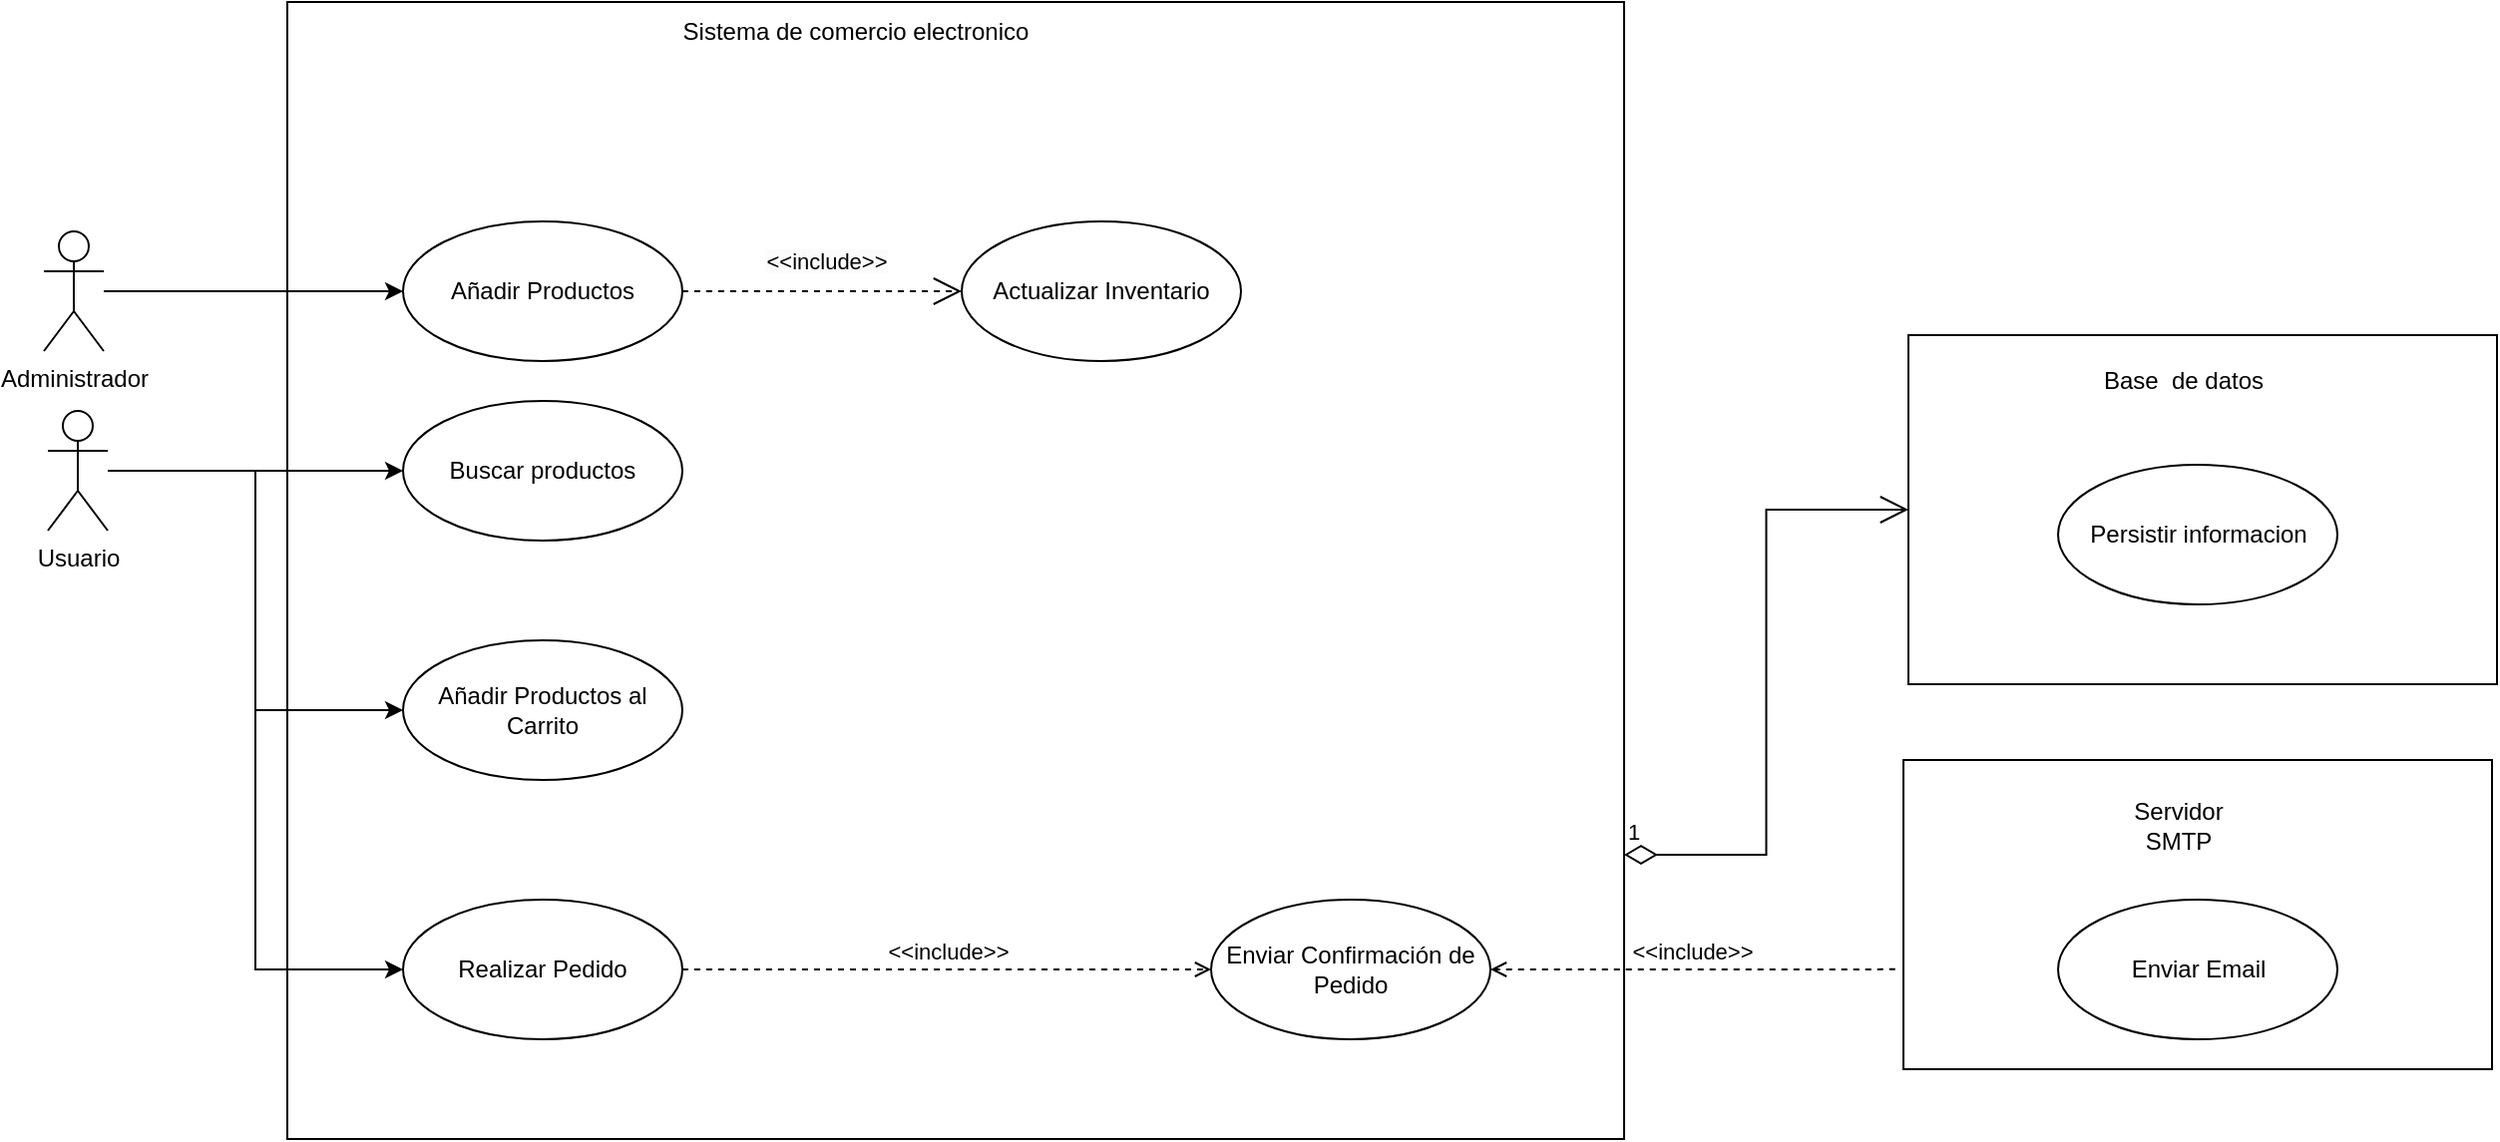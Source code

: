 <mxfile version="24.6.4" type="device" pages="5">
  <diagram name="Copy of Casos de uso" id="dcMmmGNk-Jsbv_mgqFO3">
    <mxGraphModel dx="1674" dy="1936" grid="1" gridSize="10" guides="1" tooltips="1" connect="1" arrows="1" fold="1" page="1" pageScale="1" pageWidth="850" pageHeight="1100" math="0" shadow="0">
      <root>
        <mxCell id="XamtoXNcFC9il7sdaF1_-0" />
        <mxCell id="XamtoXNcFC9il7sdaF1_-1" parent="XamtoXNcFC9il7sdaF1_-0" />
        <mxCell id="XamtoXNcFC9il7sdaF1_-2" value="" style="rounded=0;whiteSpace=wrap;html=1;" vertex="1" parent="XamtoXNcFC9il7sdaF1_-1">
          <mxGeometry x="1510" y="330" width="295" height="155" as="geometry" />
        </mxCell>
        <mxCell id="XamtoXNcFC9il7sdaF1_-3" value="" style="rounded=0;whiteSpace=wrap;html=1;" vertex="1" parent="XamtoXNcFC9il7sdaF1_-1">
          <mxGeometry x="700" y="-50" width="670" height="570" as="geometry" />
        </mxCell>
        <mxCell id="XamtoXNcFC9il7sdaF1_-4" value="Añadir Productos" style="ellipse;whiteSpace=wrap;html=1;" vertex="1" parent="XamtoXNcFC9il7sdaF1_-1">
          <mxGeometry x="758" y="60" width="140" height="70" as="geometry" />
        </mxCell>
        <mxCell id="XamtoXNcFC9il7sdaF1_-5" value="Buscar productos" style="ellipse;whiteSpace=wrap;html=1;" vertex="1" parent="XamtoXNcFC9il7sdaF1_-1">
          <mxGeometry x="758" y="150" width="140" height="70" as="geometry" />
        </mxCell>
        <mxCell id="XamtoXNcFC9il7sdaF1_-6" value="Añadir Productos al Carrito" style="ellipse;whiteSpace=wrap;html=1;" vertex="1" parent="XamtoXNcFC9il7sdaF1_-1">
          <mxGeometry x="758" y="270" width="140" height="70" as="geometry" />
        </mxCell>
        <mxCell id="XamtoXNcFC9il7sdaF1_-7" value="Realizar Pedido" style="ellipse;whiteSpace=wrap;html=1;" vertex="1" parent="XamtoXNcFC9il7sdaF1_-1">
          <mxGeometry x="758" y="400" width="140" height="70" as="geometry" />
        </mxCell>
        <mxCell id="XamtoXNcFC9il7sdaF1_-8" style="edgeStyle=orthogonalEdgeStyle;rounded=0;orthogonalLoop=1;jettySize=auto;html=1;entryX=0;entryY=0.5;entryDx=0;entryDy=0;" edge="1" parent="XamtoXNcFC9il7sdaF1_-1" source="XamtoXNcFC9il7sdaF1_-9" target="XamtoXNcFC9il7sdaF1_-4">
          <mxGeometry relative="1" as="geometry" />
        </mxCell>
        <mxCell id="XamtoXNcFC9il7sdaF1_-9" value="Administrador" style="shape=umlActor;verticalLabelPosition=bottom;verticalAlign=top;html=1;" vertex="1" parent="XamtoXNcFC9il7sdaF1_-1">
          <mxGeometry x="578" y="65" width="30" height="60" as="geometry" />
        </mxCell>
        <mxCell id="XamtoXNcFC9il7sdaF1_-10" style="edgeStyle=orthogonalEdgeStyle;rounded=0;orthogonalLoop=1;jettySize=auto;html=1;" edge="1" parent="XamtoXNcFC9il7sdaF1_-1" source="XamtoXNcFC9il7sdaF1_-11" target="XamtoXNcFC9il7sdaF1_-5">
          <mxGeometry relative="1" as="geometry" />
        </mxCell>
        <mxCell id="vq09eBxH-FNhBvQQ4LLW-4" style="edgeStyle=orthogonalEdgeStyle;rounded=0;orthogonalLoop=1;jettySize=auto;html=1;entryX=0;entryY=0.5;entryDx=0;entryDy=0;" edge="1" parent="XamtoXNcFC9il7sdaF1_-1" source="XamtoXNcFC9il7sdaF1_-11" target="XamtoXNcFC9il7sdaF1_-6">
          <mxGeometry relative="1" as="geometry" />
        </mxCell>
        <mxCell id="vq09eBxH-FNhBvQQ4LLW-5" style="edgeStyle=orthogonalEdgeStyle;rounded=0;orthogonalLoop=1;jettySize=auto;html=1;entryX=0;entryY=0.5;entryDx=0;entryDy=0;" edge="1" parent="XamtoXNcFC9il7sdaF1_-1" source="XamtoXNcFC9il7sdaF1_-11" target="XamtoXNcFC9il7sdaF1_-7">
          <mxGeometry relative="1" as="geometry" />
        </mxCell>
        <mxCell id="XamtoXNcFC9il7sdaF1_-11" value="Usuario" style="shape=umlActor;verticalLabelPosition=bottom;verticalAlign=top;html=1;" vertex="1" parent="XamtoXNcFC9il7sdaF1_-1">
          <mxGeometry x="580" y="155" width="30" height="60" as="geometry" />
        </mxCell>
        <mxCell id="XamtoXNcFC9il7sdaF1_-13" value="Actualizar Inventario" style="ellipse;whiteSpace=wrap;html=1;" vertex="1" parent="XamtoXNcFC9il7sdaF1_-1">
          <mxGeometry x="1038" y="60" width="140" height="70" as="geometry" />
        </mxCell>
        <mxCell id="XamtoXNcFC9il7sdaF1_-14" value="&lt;span style=&quot;background-color: rgb(251, 251, 251);&quot;&gt;&amp;lt;&amp;lt;include&amp;gt;&amp;gt;&lt;/span&gt;" style="endArrow=open;endSize=12;dashed=1;html=1;rounded=0;exitX=1;exitY=0.5;exitDx=0;exitDy=0;entryX=0;entryY=0.5;entryDx=0;entryDy=0;" edge="1" parent="XamtoXNcFC9il7sdaF1_-1" source="XamtoXNcFC9il7sdaF1_-4" target="XamtoXNcFC9il7sdaF1_-13">
          <mxGeometry x="0.029" y="15" width="160" relative="1" as="geometry">
            <mxPoint x="928" y="60" as="sourcePoint" />
            <mxPoint x="1088" y="60" as="targetPoint" />
            <Array as="points" />
            <mxPoint as="offset" />
          </mxGeometry>
        </mxCell>
        <mxCell id="XamtoXNcFC9il7sdaF1_-15" value="Enviar Email" style="ellipse;whiteSpace=wrap;html=1;" vertex="1" parent="XamtoXNcFC9il7sdaF1_-1">
          <mxGeometry x="1587.5" y="400" width="140" height="70" as="geometry" />
        </mxCell>
        <mxCell id="XamtoXNcFC9il7sdaF1_-16" value="&amp;lt;&amp;lt;include&amp;gt;&amp;gt;" style="html=1;verticalAlign=bottom;labelBackgroundColor=none;endArrow=open;endFill=0;dashed=1;rounded=0;entryX=0;entryY=0.5;entryDx=0;entryDy=0;exitX=1;exitY=0.5;exitDx=0;exitDy=0;" edge="1" parent="XamtoXNcFC9il7sdaF1_-1" source="XamtoXNcFC9il7sdaF1_-7" target="XamtoXNcFC9il7sdaF1_-26">
          <mxGeometry x="0.004" width="160" relative="1" as="geometry">
            <mxPoint x="1628" y="240" as="sourcePoint" />
            <mxPoint x="1468" y="240" as="targetPoint" />
            <mxPoint as="offset" />
          </mxGeometry>
        </mxCell>
        <mxCell id="XamtoXNcFC9il7sdaF1_-17" value="Sistema de comercio electronico" style="text;html=1;strokeColor=none;fillColor=none;align=center;verticalAlign=middle;whiteSpace=wrap;rounded=0;" vertex="1" parent="XamtoXNcFC9il7sdaF1_-1">
          <mxGeometry x="870" y="-50" width="230" height="30" as="geometry" />
        </mxCell>
        <mxCell id="XamtoXNcFC9il7sdaF1_-18" value="Servidor SMTP" style="text;html=1;strokeColor=none;fillColor=none;align=center;verticalAlign=middle;whiteSpace=wrap;rounded=0;" vertex="1" parent="XamtoXNcFC9il7sdaF1_-1">
          <mxGeometry x="1617.5" y="347.5" width="60" height="30" as="geometry" />
        </mxCell>
        <mxCell id="XamtoXNcFC9il7sdaF1_-19" value="" style="rounded=0;whiteSpace=wrap;html=1;" vertex="1" parent="XamtoXNcFC9il7sdaF1_-1">
          <mxGeometry x="1512.5" y="117" width="295" height="175" as="geometry" />
        </mxCell>
        <mxCell id="XamtoXNcFC9il7sdaF1_-20" value="Base&amp;nbsp; de datos" style="text;html=1;strokeColor=none;fillColor=none;align=center;verticalAlign=middle;whiteSpace=wrap;rounded=0;" vertex="1" parent="XamtoXNcFC9il7sdaF1_-1">
          <mxGeometry x="1603.75" y="125" width="92.5" height="30" as="geometry" />
        </mxCell>
        <mxCell id="XamtoXNcFC9il7sdaF1_-21" value="Persistir informacion" style="ellipse;whiteSpace=wrap;html=1;" vertex="1" parent="XamtoXNcFC9il7sdaF1_-1">
          <mxGeometry x="1587.5" y="182" width="140" height="70" as="geometry" />
        </mxCell>
        <mxCell id="XamtoXNcFC9il7sdaF1_-22" value="1" style="endArrow=open;html=1;endSize=12;startArrow=diamondThin;startSize=14;startFill=0;edgeStyle=orthogonalEdgeStyle;align=left;verticalAlign=bottom;rounded=0;exitX=1;exitY=0.75;exitDx=0;exitDy=0;" edge="1" parent="XamtoXNcFC9il7sdaF1_-1" source="XamtoXNcFC9il7sdaF1_-3" target="XamtoXNcFC9il7sdaF1_-19">
          <mxGeometry x="-1" y="3" relative="1" as="geometry">
            <mxPoint x="1100" y="410" as="sourcePoint" />
            <mxPoint x="1260" y="410" as="targetPoint" />
          </mxGeometry>
        </mxCell>
        <mxCell id="XamtoXNcFC9il7sdaF1_-26" value="Enviar Confirmación de Pedido" style="ellipse;whiteSpace=wrap;html=1;" vertex="1" parent="XamtoXNcFC9il7sdaF1_-1">
          <mxGeometry x="1163" y="400" width="140" height="70" as="geometry" />
        </mxCell>
        <mxCell id="vq09eBxH-FNhBvQQ4LLW-3" value="&amp;lt;&amp;lt;include&amp;gt;&amp;gt;" style="html=1;verticalAlign=bottom;labelBackgroundColor=none;endArrow=open;endFill=0;dashed=1;rounded=0;entryX=1;entryY=0.5;entryDx=0;entryDy=0;exitX=-0.014;exitY=0.677;exitDx=0;exitDy=0;exitPerimeter=0;" edge="1" parent="XamtoXNcFC9il7sdaF1_-1" source="XamtoXNcFC9il7sdaF1_-2" target="XamtoXNcFC9il7sdaF1_-26">
          <mxGeometry width="160" relative="1" as="geometry">
            <mxPoint x="1235" y="434.5" as="sourcePoint" />
            <mxPoint x="970" y="434.5" as="targetPoint" />
          </mxGeometry>
        </mxCell>
      </root>
    </mxGraphModel>
  </diagram>
  <diagram name="Diagrama de secuencia" id="DTaaAuzxq6RqFsgXP9XM">
    <mxGraphModel dx="2090" dy="619" grid="1" gridSize="10" guides="1" tooltips="1" connect="1" arrows="1" fold="1" page="1" pageScale="1" pageWidth="850" pageHeight="1100" math="0" shadow="0">
      <root>
        <mxCell id="A8mVxJ_Qjgz-o7ynIQlB-0" />
        <mxCell id="A8mVxJ_Qjgz-o7ynIQlB-1" parent="A8mVxJ_Qjgz-o7ynIQlB-0" />
        <mxCell id="A8mVxJ_Qjgz-o7ynIQlB-2" value=":Base de datos" style="shape=umlLifeline;perimeter=lifelinePerimeter;whiteSpace=wrap;html=1;container=1;collapsible=0;recursiveResize=0;outlineConnect=0;rounded=1;shadow=0;comic=0;labelBackgroundColor=none;strokeWidth=1;fontFamily=Verdana;fontSize=12;align=center;" vertex="1" parent="A8mVxJ_Qjgz-o7ynIQlB-1">
          <mxGeometry x="272" y="80" width="100" height="490" as="geometry" />
        </mxCell>
        <mxCell id="A8mVxJ_Qjgz-o7ynIQlB-3" value="" style="html=1;points=[];perimeter=orthogonalPerimeter;rounded=0;shadow=0;comic=0;labelBackgroundColor=none;strokeWidth=1;fontFamily=Verdana;fontSize=12;align=center;" vertex="1" parent="A8mVxJ_Qjgz-o7ynIQlB-2">
          <mxGeometry x="45" y="130" width="10" height="60" as="geometry" />
        </mxCell>
        <mxCell id="Akzu9QJUtBW8ESI2rCSr-8" value="" style="endArrow=open;endSize=12;dashed=1;html=1;rounded=0;exitX=-0.046;exitY=0.665;exitDx=0;exitDy=0;exitPerimeter=0;" edge="1" parent="A8mVxJ_Qjgz-o7ynIQlB-2" source="A8mVxJ_Qjgz-o7ynIQlB-3">
          <mxGeometry x="0.024" y="-160" width="160" relative="1" as="geometry">
            <mxPoint x="50" y="170" as="sourcePoint" />
            <mxPoint x="-117.19" y="170.0" as="targetPoint" />
            <mxPoint as="offset" />
          </mxGeometry>
        </mxCell>
        <mxCell id="Akzu9QJUtBW8ESI2rCSr-9" value="&lt;font style=&quot;font-size: 10px;&quot;&gt;Lista de Productos&lt;/font&gt;" style="edgeLabel;html=1;align=center;verticalAlign=middle;resizable=0;points=[];" vertex="1" connectable="0" parent="Akzu9QJUtBW8ESI2rCSr-8">
          <mxGeometry x="0.152" y="1" relative="1" as="geometry">
            <mxPoint x="17" y="-11" as="offset" />
          </mxGeometry>
        </mxCell>
        <mxCell id="FFBUiTp0nF7px-M3MX2o-2" value="" style="html=1;points=[];perimeter=orthogonalPerimeter;rounded=0;shadow=0;comic=0;labelBackgroundColor=none;strokeWidth=1;fontFamily=Verdana;fontSize=12;align=center;" vertex="1" parent="A8mVxJ_Qjgz-o7ynIQlB-2">
          <mxGeometry x="45" y="260" width="10" height="60" as="geometry" />
        </mxCell>
        <mxCell id="A8mVxJ_Qjgz-o7ynIQlB-4" value="&lt;span style=&quot;font-size: 10px;&quot;&gt;Enviar Confirmación de Pedido&lt;/span&gt;" style="html=1;verticalAlign=bottom;endArrow=block;labelBackgroundColor=none;fontFamily=Verdana;fontSize=12;edgeStyle=elbowEdgeStyle;elbow=vertical;" edge="1" parent="A8mVxJ_Qjgz-o7ynIQlB-2">
          <mxGeometry x="0.219" relative="1" as="geometry">
            <mxPoint x="-116" y="432.236" as="sourcePoint" />
            <mxPoint x="229" y="432" as="targetPoint" />
            <mxPoint as="offset" />
          </mxGeometry>
        </mxCell>
        <mxCell id="8l_WqYYsh_Uwj8WPMPI6-2" value="" style="html=1;points=[];perimeter=orthogonalPerimeter;rounded=0;shadow=0;comic=0;labelBackgroundColor=none;strokeWidth=1;fontFamily=Verdana;fontSize=12;align=center;" vertex="1" parent="A8mVxJ_Qjgz-o7ynIQlB-2">
          <mxGeometry x="45" y="340" width="10" height="60" as="geometry" />
        </mxCell>
        <mxCell id="8l_WqYYsh_Uwj8WPMPI6-3" value="&lt;font size=&quot;1&quot;&gt;Guardar Pedido&lt;/font&gt;" style="html=1;verticalAlign=bottom;endArrow=block;labelBackgroundColor=none;fontFamily=Verdana;fontSize=12;edgeStyle=elbowEdgeStyle;elbow=horizontal;entryX=-0.113;entryY=0.34;entryDx=0;entryDy=0;entryPerimeter=0;" edge="1" parent="A8mVxJ_Qjgz-o7ynIQlB-2">
          <mxGeometry relative="1" as="geometry">
            <mxPoint x="-116" y="360" as="sourcePoint" />
            <mxPoint x="44" y="360" as="targetPoint" />
            <Array as="points" />
            <mxPoint as="offset" />
          </mxGeometry>
        </mxCell>
        <mxCell id="8l_WqYYsh_Uwj8WPMPI6-4" value="" style="endArrow=open;endSize=12;dashed=1;html=1;rounded=0;exitX=-0.046;exitY=0.665;exitDx=0;exitDy=0;exitPerimeter=0;" edge="1" parent="A8mVxJ_Qjgz-o7ynIQlB-2">
          <mxGeometry x="0.024" y="-160" width="160" relative="1" as="geometry">
            <mxPoint x="45.19" y="383" as="sourcePoint" />
            <mxPoint x="-117.0" y="383.0" as="targetPoint" />
            <mxPoint as="offset" />
          </mxGeometry>
        </mxCell>
        <mxCell id="8l_WqYYsh_Uwj8WPMPI6-5" value="&lt;font style=&quot;font-size: 9px;&quot;&gt;Confirmación de Pedido&lt;/font&gt;" style="edgeLabel;html=1;align=center;verticalAlign=middle;resizable=0;points=[];" vertex="1" connectable="0" parent="8l_WqYYsh_Uwj8WPMPI6-4">
          <mxGeometry x="0.152" y="1" relative="1" as="geometry">
            <mxPoint x="17" y="-11" as="offset" />
          </mxGeometry>
        </mxCell>
        <mxCell id="A8mVxJ_Qjgz-o7ynIQlB-6" value=":Servidor SMTP" style="shape=umlLifeline;perimeter=lifelinePerimeter;whiteSpace=wrap;html=1;container=1;collapsible=0;recursiveResize=0;outlineConnect=0;rounded=1;shadow=0;comic=0;labelBackgroundColor=none;strokeWidth=1;fontFamily=Verdana;fontSize=12;align=center;" vertex="1" parent="A8mVxJ_Qjgz-o7ynIQlB-1">
          <mxGeometry x="458" y="80" width="100" height="490" as="geometry" />
        </mxCell>
        <mxCell id="A8mVxJ_Qjgz-o7ynIQlB-7" value="" style="html=1;points=[];perimeter=orthogonalPerimeter;rounded=0;shadow=0;comic=0;labelBackgroundColor=none;strokeWidth=1;fontFamily=Verdana;fontSize=12;align=center;" vertex="1" parent="A8mVxJ_Qjgz-o7ynIQlB-6">
          <mxGeometry x="45" y="410" width="10" height="56" as="geometry" />
        </mxCell>
        <mxCell id="A8mVxJ_Qjgz-o7ynIQlB-5" value="&lt;font style=&quot;font-size: 10px;&quot;&gt;Confirmación de Pedido&lt;/font&gt;" style="endArrow=open;endSize=12;dashed=1;html=1;rounded=0;" edge="1" parent="A8mVxJ_Qjgz-o7ynIQlB-6">
          <mxGeometry x="0.002" y="-10" width="160" relative="1" as="geometry">
            <mxPoint x="45" y="454" as="sourcePoint" />
            <mxPoint x="-479.988" y="454" as="targetPoint" />
            <mxPoint as="offset" />
          </mxGeometry>
        </mxCell>
        <mxCell id="A8mVxJ_Qjgz-o7ynIQlB-8" value=":Comercio" style="shape=umlLifeline;perimeter=lifelinePerimeter;whiteSpace=wrap;html=1;container=1;collapsible=0;recursiveResize=0;outlineConnect=0;rounded=1;shadow=0;comic=0;labelBackgroundColor=none;strokeWidth=1;fontFamily=Verdana;fontSize=12;align=center;" vertex="1" parent="A8mVxJ_Qjgz-o7ynIQlB-1">
          <mxGeometry x="100" y="80" width="100" height="490" as="geometry" />
        </mxCell>
        <mxCell id="A8mVxJ_Qjgz-o7ynIQlB-9" value="" style="html=1;points=[];perimeter=orthogonalPerimeter;rounded=0;shadow=0;comic=0;labelBackgroundColor=none;strokeWidth=1;fontFamily=Verdana;fontSize=12;align=center;" vertex="1" parent="A8mVxJ_Qjgz-o7ynIQlB-8">
          <mxGeometry x="45" y="100" width="10" height="340" as="geometry" />
        </mxCell>
        <mxCell id="A8mVxJ_Qjgz-o7ynIQlB-15" value="&lt;span style=&quot;font-size: 10px;&quot;&gt;Mostrar Productos&lt;/span&gt;" style="endArrow=open;endSize=12;dashed=1;html=1;rounded=0;exitX=-0.046;exitY=0.665;exitDx=0;exitDy=0;exitPerimeter=0;lbow=horizontal;" edge="1" parent="A8mVxJ_Qjgz-o7ynIQlB-8">
          <mxGeometry x="0.013" y="-10" relative="1" as="geometry">
            <mxPoint x="41" y="230" as="sourcePoint" />
            <mxPoint x="-119" y="230" as="targetPoint" />
            <mxPoint as="offset" />
          </mxGeometry>
        </mxCell>
        <mxCell id="A8mVxJ_Qjgz-o7ynIQlB-16" value="Buscar y comprar productos" style="shape=note;whiteSpace=wrap;html=1;size=14;verticalAlign=top;align=left;spacingTop=-6;rounded=0;shadow=0;comic=0;labelBackgroundColor=none;strokeWidth=1;fontFamily=Verdana;fontSize=12" vertex="1" parent="A8mVxJ_Qjgz-o7ynIQlB-1">
          <mxGeometry x="100" y="16" width="100" height="50" as="geometry" />
        </mxCell>
        <mxCell id="A8mVxJ_Qjgz-o7ynIQlB-17" value="Producto" style="shape=note;whiteSpace=wrap;html=1;size=14;verticalAlign=top;align=left;spacingTop=-6;rounded=0;shadow=0;comic=0;labelBackgroundColor=none;strokeWidth=1;fontFamily=Verdana;fontSize=12" vertex="1" parent="A8mVxJ_Qjgz-o7ynIQlB-1">
          <mxGeometry x="272" y="30" width="100" height="35" as="geometry" />
        </mxCell>
        <mxCell id="A8mVxJ_Qjgz-o7ynIQlB-18" value="Enviar email" style="shape=note;whiteSpace=wrap;html=1;size=14;verticalAlign=top;align=left;spacingTop=-6;rounded=0;shadow=0;comic=0;labelBackgroundColor=none;strokeWidth=1;fontFamily=Verdana;fontSize=12" vertex="1" parent="A8mVxJ_Qjgz-o7ynIQlB-1">
          <mxGeometry x="458" y="30" width="100" height="35" as="geometry" />
        </mxCell>
        <mxCell id="A8mVxJ_Qjgz-o7ynIQlB-19" value="" style="shape=umlLifeline;perimeter=lifelinePerimeter;whiteSpace=wrap;html=1;container=1;dropTarget=0;collapsible=0;recursiveResize=0;outlineConnect=0;portConstraint=eastwest;newEdgeStyle={&quot;curved&quot;:0,&quot;rounded&quot;:0};participant=umlActor;" vertex="1" parent="A8mVxJ_Qjgz-o7ynIQlB-1">
          <mxGeometry x="-32" y="160" width="20" height="410" as="geometry" />
        </mxCell>
        <mxCell id="A8mVxJ_Qjgz-o7ynIQlB-21" value="&lt;span style=&quot;font-weight: normal;&quot;&gt;Usuario&lt;/span&gt;" style="text;align=center;fontStyle=1;verticalAlign=middle;spacingLeft=3;spacingRight=3;strokeColor=none;rotatable=0;points=[[0,0.5],[1,0.5]];portConstraint=eastwest;html=1;" vertex="1" parent="A8mVxJ_Qjgz-o7ynIQlB-1">
          <mxGeometry x="-62" y="130" width="80" height="26" as="geometry" />
        </mxCell>
        <mxCell id="Akzu9QJUtBW8ESI2rCSr-6" value="&lt;span style=&quot;font-size: 10px;&quot;&gt;Buscar Productos&lt;/span&gt;" style="html=1;verticalAlign=bottom;endArrow=block;labelBackgroundColor=none;fontFamily=Verdana;fontSize=12;edgeStyle=elbowEdgeStyle;elbow=horizontal;" edge="1" parent="A8mVxJ_Qjgz-o7ynIQlB-1">
          <mxGeometry x="-0.003" relative="1" as="geometry">
            <mxPoint x="-20" y="220" as="sourcePoint" />
            <mxPoint x="145" y="220" as="targetPoint" />
            <Array as="points" />
            <mxPoint as="offset" />
          </mxGeometry>
        </mxCell>
        <mxCell id="Akzu9QJUtBW8ESI2rCSr-7" value="&lt;span style=&quot;font-size: 10px;&quot;&gt;Consultar Productos&lt;/span&gt;" style="html=1;verticalAlign=bottom;endArrow=block;labelBackgroundColor=none;fontFamily=Verdana;fontSize=12;edgeStyle=elbowEdgeStyle;elbow=horizontal;entryX=-0.113;entryY=0.34;entryDx=0;entryDy=0;entryPerimeter=0;" edge="1" parent="A8mVxJ_Qjgz-o7ynIQlB-1" target="A8mVxJ_Qjgz-o7ynIQlB-3">
          <mxGeometry x="0.002" relative="1" as="geometry">
            <mxPoint x="156" y="230" as="sourcePoint" />
            <mxPoint x="310" y="230" as="targetPoint" />
            <Array as="points" />
            <mxPoint as="offset" />
          </mxGeometry>
        </mxCell>
        <mxCell id="FFBUiTp0nF7px-M3MX2o-0" value="&lt;font size=&quot;1&quot;&gt;Añadir Producto al Carrito&lt;/font&gt;" style="html=1;verticalAlign=bottom;endArrow=block;labelBackgroundColor=none;fontFamily=Verdana;fontSize=12;edgeStyle=elbowEdgeStyle;elbow=horizontal;" edge="1" parent="A8mVxJ_Qjgz-o7ynIQlB-1">
          <mxGeometry x="-0.003" relative="1" as="geometry">
            <mxPoint x="-20" y="335" as="sourcePoint" />
            <mxPoint x="145" y="335" as="targetPoint" />
            <Array as="points" />
            <mxPoint as="offset" />
          </mxGeometry>
        </mxCell>
        <mxCell id="FFBUiTp0nF7px-M3MX2o-1" value="&lt;font size=&quot;1&quot;&gt;Actualizar Carrito&lt;/font&gt;" style="html=1;verticalAlign=bottom;endArrow=block;labelBackgroundColor=none;fontFamily=Verdana;fontSize=12;edgeStyle=elbowEdgeStyle;elbow=horizontal;entryX=-0.113;entryY=0.34;entryDx=0;entryDy=0;entryPerimeter=0;" edge="1" parent="A8mVxJ_Qjgz-o7ynIQlB-1">
          <mxGeometry relative="1" as="geometry">
            <mxPoint x="156" y="360" as="sourcePoint" />
            <mxPoint x="316" y="360" as="targetPoint" />
            <Array as="points" />
            <mxPoint as="offset" />
          </mxGeometry>
        </mxCell>
        <mxCell id="AmUqOxlbKd9vz56wMgYN-0" value="" style="endArrow=open;endSize=12;dashed=1;html=1;rounded=0;exitX=-0.046;exitY=0.665;exitDx=0;exitDy=0;exitPerimeter=0;" edge="1" parent="A8mVxJ_Qjgz-o7ynIQlB-1">
          <mxGeometry x="0.024" y="-160" width="160" relative="1" as="geometry">
            <mxPoint x="317.19" y="383" as="sourcePoint" />
            <mxPoint x="155.0" y="383.0" as="targetPoint" />
            <mxPoint as="offset" />
          </mxGeometry>
        </mxCell>
        <mxCell id="AmUqOxlbKd9vz56wMgYN-1" value="&lt;font style=&quot;font-size: 9px;&quot;&gt;Confirmación de Carrito&lt;/font&gt;" style="edgeLabel;html=1;align=center;verticalAlign=middle;resizable=0;points=[];" vertex="1" connectable="0" parent="AmUqOxlbKd9vz56wMgYN-0">
          <mxGeometry x="0.152" y="1" relative="1" as="geometry">
            <mxPoint x="17" y="-11" as="offset" />
          </mxGeometry>
        </mxCell>
        <mxCell id="AmUqOxlbKd9vz56wMgYN-2" value="&lt;span style=&quot;font-size: 10px;&quot;&gt;Realizar Pedido&lt;/span&gt;" style="html=1;verticalAlign=bottom;endArrow=block;labelBackgroundColor=none;fontFamily=Verdana;fontSize=12;edgeStyle=elbowEdgeStyle;elbow=horizontal;" edge="1" parent="A8mVxJ_Qjgz-o7ynIQlB-1">
          <mxGeometry relative="1" as="geometry">
            <mxPoint x="-18" y="410" as="sourcePoint" />
            <mxPoint x="142" y="410" as="targetPoint" />
            <mxPoint as="offset" />
          </mxGeometry>
        </mxCell>
      </root>
    </mxGraphModel>
  </diagram>
  <diagram id="-URzRz60TCaUMpGzQbJK" name="Diagrama de clases">
    <mxGraphModel dx="1395" dy="697" grid="1" gridSize="10" guides="1" tooltips="1" connect="1" arrows="1" fold="1" page="1" pageScale="1" pageWidth="850" pageHeight="1100" math="0" shadow="0">
      <root>
        <mxCell id="0" />
        <mxCell id="1" parent="0" />
        <mxCell id="Yf6Gi41gazpM0BeYr0N5-1" value="Administrador" style="swimlane;fontStyle=1;align=center;verticalAlign=top;childLayout=stackLayout;horizontal=1;startSize=26;horizontalStack=0;resizeParent=1;resizeParentMax=0;resizeLast=0;collapsible=1;marginBottom=0;whiteSpace=wrap;html=1;" vertex="1" parent="1">
          <mxGeometry x="250" y="30" width="340" height="170" as="geometry">
            <mxRectangle x="80" y="300" width="100" height="30" as="alternateBounds" />
          </mxGeometry>
        </mxCell>
        <mxCell id="Yf6Gi41gazpM0BeYr0N5-2" value="&lt;div&gt;+ ID: int&lt;/div&gt;&lt;div&gt;+ nombre: String&lt;/div&gt;&lt;div&gt;+ email: String&lt;/div&gt;&lt;div&gt;+ contraseña: String&lt;/div&gt;" style="text;strokeColor=none;fillColor=none;align=left;verticalAlign=top;spacingLeft=4;spacingRight=4;overflow=hidden;rotatable=0;points=[[0,0.5],[1,0.5]];portConstraint=eastwest;whiteSpace=wrap;html=1;" vertex="1" parent="Yf6Gi41gazpM0BeYr0N5-1">
          <mxGeometry y="26" width="340" height="74" as="geometry" />
        </mxCell>
        <mxCell id="Yf6Gi41gazpM0BeYr0N5-3" value="" style="line;strokeWidth=1;fillColor=none;align=left;verticalAlign=middle;spacingTop=-1;spacingLeft=3;spacingRight=3;rotatable=0;labelPosition=right;points=[];portConstraint=eastwest;strokeColor=inherit;" vertex="1" parent="Yf6Gi41gazpM0BeYr0N5-1">
          <mxGeometry y="100" width="340" height="8" as="geometry" />
        </mxCell>
        <mxCell id="Yf6Gi41gazpM0BeYr0N5-4" value="&lt;div&gt;+ agregarProducto(producto: Producto): void&lt;/div&gt;&lt;div&gt;+ actualizarProducto(producto: Producto): void&lt;/div&gt;&lt;div&gt;+ gestionarUsuario(usuario: Usuario): void&lt;/div&gt;" style="text;strokeColor=none;fillColor=none;align=left;verticalAlign=top;spacingLeft=4;spacingRight=4;overflow=hidden;rotatable=0;points=[[0,0.5],[1,0.5]];portConstraint=eastwest;whiteSpace=wrap;html=1;" vertex="1" parent="Yf6Gi41gazpM0BeYr0N5-1">
          <mxGeometry y="108" width="340" height="62" as="geometry" />
        </mxCell>
        <mxCell id="Yf6Gi41gazpM0BeYr0N5-5" value="Pedido" style="swimlane;fontStyle=1;align=center;verticalAlign=top;childLayout=stackLayout;horizontal=1;startSize=26;horizontalStack=0;resizeParent=1;resizeParentMax=0;resizeLast=0;collapsible=1;marginBottom=0;whiteSpace=wrap;html=1;" vertex="1" parent="1">
          <mxGeometry x="745" y="280" width="270" height="180" as="geometry" />
        </mxCell>
        <mxCell id="Yf6Gi41gazpM0BeYr0N5-6" value="&lt;div&gt;+ ID: int&lt;/div&gt;&lt;div&gt;+ fecha: Date&lt;/div&gt;&lt;div&gt;+ total: float&lt;/div&gt;&lt;div&gt;+ estado: String&lt;/div&gt;&lt;div&gt;+ usuarioID: int&lt;/div&gt;" style="text;strokeColor=none;fillColor=none;align=left;verticalAlign=top;spacingLeft=4;spacingRight=4;overflow=hidden;rotatable=0;points=[[0,0.5],[1,0.5]];portConstraint=eastwest;whiteSpace=wrap;html=1;" vertex="1" parent="Yf6Gi41gazpM0BeYr0N5-5">
          <mxGeometry y="26" width="270" height="84" as="geometry" />
        </mxCell>
        <mxCell id="Yf6Gi41gazpM0BeYr0N5-7" value="" style="line;strokeWidth=1;fillColor=none;align=left;verticalAlign=middle;spacingTop=-1;spacingLeft=3;spacingRight=3;rotatable=0;labelPosition=right;points=[];portConstraint=eastwest;strokeColor=inherit;" vertex="1" parent="Yf6Gi41gazpM0BeYr0N5-5">
          <mxGeometry y="110" width="270" height="8" as="geometry" />
        </mxCell>
        <mxCell id="Yf6Gi41gazpM0BeYr0N5-8" value="&lt;div&gt;+ calcularTotal(): float&lt;/div&gt;&lt;div&gt;+ agregarProducto(producto: Producto): void&lt;/div&gt;&lt;div&gt;+ confirmarPedido(): void&lt;/div&gt;" style="text;strokeColor=none;fillColor=none;align=left;verticalAlign=top;spacingLeft=4;spacingRight=4;overflow=hidden;rotatable=0;points=[[0,0.5],[1,0.5]];portConstraint=eastwest;whiteSpace=wrap;html=1;" vertex="1" parent="Yf6Gi41gazpM0BeYr0N5-5">
          <mxGeometry y="118" width="270" height="62" as="geometry" />
        </mxCell>
        <mxCell id="Yf6Gi41gazpM0BeYr0N5-9" value="Usuario" style="swimlane;fontStyle=1;align=center;verticalAlign=top;childLayout=stackLayout;horizontal=1;startSize=26;horizontalStack=0;resizeParent=1;resizeParentMax=0;resizeLast=0;collapsible=1;marginBottom=0;whiteSpace=wrap;html=1;" vertex="1" parent="1">
          <mxGeometry x="720" y="30" width="320" height="170" as="geometry" />
        </mxCell>
        <mxCell id="Yf6Gi41gazpM0BeYr0N5-10" value="&lt;div&gt;+ ID: int&lt;/div&gt;&lt;div&gt;+ nombre: String&lt;/div&gt;&lt;div&gt;+ email: String&lt;/div&gt;&lt;div&gt;+ contraseña: String&lt;/div&gt;" style="text;strokeColor=none;fillColor=none;align=left;verticalAlign=top;spacingLeft=4;spacingRight=4;overflow=hidden;rotatable=0;points=[[0,0.5],[1,0.5]];portConstraint=eastwest;whiteSpace=wrap;html=1;" vertex="1" parent="Yf6Gi41gazpM0BeYr0N5-9">
          <mxGeometry y="26" width="320" height="74" as="geometry" />
        </mxCell>
        <mxCell id="Yf6Gi41gazpM0BeYr0N5-11" value="" style="line;strokeWidth=1;fillColor=none;align=left;verticalAlign=middle;spacingTop=-1;spacingLeft=3;spacingRight=3;rotatable=0;labelPosition=right;points=[];portConstraint=eastwest;strokeColor=inherit;" vertex="1" parent="Yf6Gi41gazpM0BeYr0N5-9">
          <mxGeometry y="100" width="320" height="8" as="geometry" />
        </mxCell>
        <mxCell id="Yf6Gi41gazpM0BeYr0N5-12" value="&lt;div&gt;+ registrar(): void&lt;/div&gt;&lt;div&gt;+ iniciarSesion(email: String, contraseña: String): boolean&lt;/div&gt;&lt;div&gt;+ realizarPedido(pedido: Pedido): void&lt;/div&gt;" style="text;strokeColor=none;fillColor=none;align=left;verticalAlign=top;spacingLeft=4;spacingRight=4;overflow=hidden;rotatable=0;points=[[0,0.5],[1,0.5]];portConstraint=eastwest;whiteSpace=wrap;html=1;" vertex="1" parent="Yf6Gi41gazpM0BeYr0N5-9">
          <mxGeometry y="108" width="320" height="62" as="geometry" />
        </mxCell>
        <mxCell id="WetjDJKHs5bH83lvnttF-1" value="Producto" style="swimlane;fontStyle=1;align=center;verticalAlign=top;childLayout=stackLayout;horizontal=1;startSize=26;horizontalStack=0;resizeParent=1;resizeParentMax=0;resizeLast=0;collapsible=1;marginBottom=0;whiteSpace=wrap;html=1;" vertex="1" parent="1">
          <mxGeometry x="300" y="290" width="240" height="160" as="geometry" />
        </mxCell>
        <mxCell id="WetjDJKHs5bH83lvnttF-2" value="&lt;div&gt;+ ID: int&lt;/div&gt;&lt;div&gt;+ nombre: String&lt;/div&gt;&lt;div&gt;+ descripcion: String&lt;/div&gt;&lt;div&gt;+ precio: float&lt;/div&gt;&lt;div&gt;+ stock: int&lt;/div&gt;" style="text;strokeColor=none;fillColor=none;align=left;verticalAlign=top;spacingLeft=4;spacingRight=4;overflow=hidden;rotatable=0;points=[[0,0.5],[1,0.5]];portConstraint=eastwest;whiteSpace=wrap;html=1;" vertex="1" parent="WetjDJKHs5bH83lvnttF-1">
          <mxGeometry y="26" width="240" height="84" as="geometry" />
        </mxCell>
        <mxCell id="WetjDJKHs5bH83lvnttF-3" value="" style="line;strokeWidth=1;fillColor=none;align=left;verticalAlign=middle;spacingTop=-1;spacingLeft=3;spacingRight=3;rotatable=0;labelPosition=right;points=[];portConstraint=eastwest;strokeColor=inherit;" vertex="1" parent="WetjDJKHs5bH83lvnttF-1">
          <mxGeometry y="110" width="240" height="8" as="geometry" />
        </mxCell>
        <mxCell id="WetjDJKHs5bH83lvnttF-4" value="&lt;div&gt;+ actualizarStock(cantidad: int): void&lt;/div&gt;&lt;div&gt;+ obtenerDetalles(): String&lt;/div&gt;" style="text;strokeColor=none;fillColor=none;align=left;verticalAlign=top;spacingLeft=4;spacingRight=4;overflow=hidden;rotatable=0;points=[[0,0.5],[1,0.5]];portConstraint=eastwest;whiteSpace=wrap;html=1;" vertex="1" parent="WetjDJKHs5bH83lvnttF-1">
          <mxGeometry y="118" width="240" height="42" as="geometry" />
        </mxCell>
        <mxCell id="WetjDJKHs5bH83lvnttF-5" value="" style="endArrow=diamondThin;endFill=1;endSize=24;html=1;rounded=0;exitX=0.5;exitY=0;exitDx=0;exitDy=0;entryX=0.499;entryY=1.025;entryDx=0;entryDy=0;entryPerimeter=0;" edge="1" parent="1" source="WetjDJKHs5bH83lvnttF-1" target="Yf6Gi41gazpM0BeYr0N5-4">
          <mxGeometry width="160" relative="1" as="geometry">
            <mxPoint x="220" y="511" as="sourcePoint" />
            <mxPoint x="233" y="280" as="targetPoint" />
            <Array as="points" />
          </mxGeometry>
        </mxCell>
        <mxCell id="WetjDJKHs5bH83lvnttF-6" value="Gestiona" style="edgeLabel;html=1;align=center;verticalAlign=middle;resizable=0;points=[];" vertex="1" connectable="0" parent="WetjDJKHs5bH83lvnttF-5">
          <mxGeometry x="-0.324" y="2" relative="1" as="geometry">
            <mxPoint as="offset" />
          </mxGeometry>
        </mxCell>
        <mxCell id="WetjDJKHs5bH83lvnttF-7" value="" style="endArrow=diamondThin;endFill=1;endSize=24;html=1;rounded=0;entryX=1;entryY=0.5;entryDx=0;entryDy=0;" edge="1" parent="1" source="Yf6Gi41gazpM0BeYr0N5-10" target="Yf6Gi41gazpM0BeYr0N5-2">
          <mxGeometry width="160" relative="1" as="geometry">
            <mxPoint x="630" y="300" as="sourcePoint" />
            <mxPoint x="630" y="212" as="targetPoint" />
            <Array as="points" />
          </mxGeometry>
        </mxCell>
        <mxCell id="WetjDJKHs5bH83lvnttF-8" value="Gestiona" style="edgeLabel;html=1;align=center;verticalAlign=middle;resizable=0;points=[];" vertex="1" connectable="0" parent="WetjDJKHs5bH83lvnttF-7">
          <mxGeometry x="-0.324" y="2" relative="1" as="geometry">
            <mxPoint as="offset" />
          </mxGeometry>
        </mxCell>
        <mxCell id="WetjDJKHs5bH83lvnttF-9" value="" style="endArrow=diamondThin;endFill=1;endSize=24;html=1;rounded=0;exitX=0.5;exitY=0;exitDx=0;exitDy=0;entryX=0.5;entryY=0.986;entryDx=0;entryDy=0;entryPerimeter=0;" edge="1" parent="1" source="Yf6Gi41gazpM0BeYr0N5-5" target="Yf6Gi41gazpM0BeYr0N5-12">
          <mxGeometry width="160" relative="1" as="geometry">
            <mxPoint x="820" y="298" as="sourcePoint" />
            <mxPoint x="820" y="210" as="targetPoint" />
            <Array as="points" />
          </mxGeometry>
        </mxCell>
        <mxCell id="WetjDJKHs5bH83lvnttF-10" value="Realiza" style="edgeLabel;html=1;align=center;verticalAlign=middle;resizable=0;points=[];" vertex="1" connectable="0" parent="WetjDJKHs5bH83lvnttF-9">
          <mxGeometry x="-0.324" y="2" relative="1" as="geometry">
            <mxPoint as="offset" />
          </mxGeometry>
        </mxCell>
        <mxCell id="WetjDJKHs5bH83lvnttF-11" value="" style="endArrow=diamondThin;endFill=1;endSize=24;html=1;rounded=0;exitX=1.003;exitY=0.389;exitDx=0;exitDy=0;entryX=0;entryY=0.5;entryDx=0;entryDy=0;exitPerimeter=0;" edge="1" parent="1" source="WetjDJKHs5bH83lvnttF-2" target="Yf6Gi41gazpM0BeYr0N5-6">
          <mxGeometry width="160" relative="1" as="geometry">
            <mxPoint x="620" y="414" as="sourcePoint" />
            <mxPoint x="620" y="326" as="targetPoint" />
            <Array as="points" />
          </mxGeometry>
        </mxCell>
        <mxCell id="WetjDJKHs5bH83lvnttF-12" value="Contiene" style="edgeLabel;html=1;align=center;verticalAlign=middle;resizable=0;points=[];" vertex="1" connectable="0" parent="WetjDJKHs5bH83lvnttF-11">
          <mxGeometry x="-0.324" y="2" relative="1" as="geometry">
            <mxPoint as="offset" />
          </mxGeometry>
        </mxCell>
      </root>
    </mxGraphModel>
  </diagram>
  <diagram id="q2BX6S6huqlAMNiiIbSQ" name="Flujo de trabajo">
    <mxGraphModel dx="1674" dy="836" grid="1" gridSize="10" guides="1" tooltips="1" connect="1" arrows="1" fold="1" page="1" pageScale="1" pageWidth="850" pageHeight="1100" math="0" shadow="0">
      <root>
        <mxCell id="0" />
        <mxCell id="1" parent="0" />
        <mxCell id="5hlzyz-MSamp2qnwn5Sj-1" value="" style="ellipse;html=1;shape=endState;fillColor=#000000;strokeColor=#ff0000;" vertex="1" parent="1">
          <mxGeometry x="1673" y="305" width="30" height="30" as="geometry" />
        </mxCell>
        <mxCell id="5hlzyz-MSamp2qnwn5Sj-3" value="" style="ellipse;html=1;shape=startState;fillColor=#000000;strokeColor=#ff0000;" vertex="1" parent="1">
          <mxGeometry x="270" y="305" width="30" height="30" as="geometry" />
        </mxCell>
        <mxCell id="5hlzyz-MSamp2qnwn5Sj-4" value="" style="edgeStyle=orthogonalEdgeStyle;html=1;verticalAlign=bottom;endArrow=open;endSize=8;strokeColor=#ff0000;rounded=0;" edge="1" source="5hlzyz-MSamp2qnwn5Sj-3" parent="1">
          <mxGeometry relative="1" as="geometry">
            <mxPoint x="380" y="320" as="targetPoint" />
          </mxGeometry>
        </mxCell>
        <mxCell id="9mqW3bkkmLwLUiDXj7eF-1" value="" style="edgeStyle=orthogonalEdgeStyle;rounded=0;orthogonalLoop=1;jettySize=auto;html=1;" edge="1" parent="1" source="5hlzyz-MSamp2qnwn5Sj-5" target="5hlzyz-MSamp2qnwn5Sj-13">
          <mxGeometry relative="1" as="geometry" />
        </mxCell>
        <mxCell id="5hlzyz-MSamp2qnwn5Sj-5" value="Buscar productos" style="rounded=1;whiteSpace=wrap;html=1;absoluteArcSize=1;arcSize=14;strokeWidth=2;" vertex="1" parent="1">
          <mxGeometry x="380" y="300" width="160" height="40" as="geometry" />
        </mxCell>
        <mxCell id="5hlzyz-MSamp2qnwn5Sj-28" value="" style="edgeStyle=orthogonalEdgeStyle;rounded=0;orthogonalLoop=1;jettySize=auto;html=1;" edge="1" parent="1" source="5hlzyz-MSamp2qnwn5Sj-7" target="5hlzyz-MSamp2qnwn5Sj-14">
          <mxGeometry relative="1" as="geometry" />
        </mxCell>
        <mxCell id="5hlzyz-MSamp2qnwn5Sj-7" value="Añadir productos al carrito" style="rounded=1;whiteSpace=wrap;html=1;absoluteArcSize=1;arcSize=14;strokeWidth=2;" vertex="1" parent="1">
          <mxGeometry x="800" y="400" width="160" height="40" as="geometry" />
        </mxCell>
        <mxCell id="5hlzyz-MSamp2qnwn5Sj-27" style="edgeStyle=orthogonalEdgeStyle;rounded=0;orthogonalLoop=1;jettySize=auto;html=1;entryX=0.5;entryY=0;entryDx=0;entryDy=0;" edge="1" parent="1" source="9mqW3bkkmLwLUiDXj7eF-6" target="5hlzyz-MSamp2qnwn5Sj-1">
          <mxGeometry relative="1" as="geometry" />
        </mxCell>
        <mxCell id="9mqW3bkkmLwLUiDXj7eF-10" value="NO" style="edgeLabel;html=1;align=center;verticalAlign=middle;resizable=0;points=[];" vertex="1" connectable="0" parent="5hlzyz-MSamp2qnwn5Sj-27">
          <mxGeometry x="-0.252" y="3" relative="1" as="geometry">
            <mxPoint as="offset" />
          </mxGeometry>
        </mxCell>
        <mxCell id="5hlzyz-MSamp2qnwn5Sj-8" value="Mostrar mensaje de producto no encontrado" style="rounded=1;whiteSpace=wrap;html=1;absoluteArcSize=1;arcSize=14;strokeWidth=2;" vertex="1" parent="1">
          <mxGeometry x="800" y="200" width="160" height="40" as="geometry" />
        </mxCell>
        <mxCell id="5hlzyz-MSamp2qnwn5Sj-33" value="" style="edgeStyle=orthogonalEdgeStyle;rounded=0;orthogonalLoop=1;jettySize=auto;html=1;" edge="1" parent="1" source="5hlzyz-MSamp2qnwn5Sj-9" target="5hlzyz-MSamp2qnwn5Sj-11">
          <mxGeometry relative="1" as="geometry" />
        </mxCell>
        <mxCell id="5hlzyz-MSamp2qnwn5Sj-9" value="Confirmar pedido" style="rounded=1;whiteSpace=wrap;html=1;absoluteArcSize=1;arcSize=14;strokeWidth=2;" vertex="1" parent="1">
          <mxGeometry x="1250" y="400" width="160" height="40" as="geometry" />
        </mxCell>
        <mxCell id="5hlzyz-MSamp2qnwn5Sj-31" value="" style="edgeStyle=orthogonalEdgeStyle;rounded=0;orthogonalLoop=1;jettySize=auto;html=1;" edge="1" parent="1" source="5hlzyz-MSamp2qnwn5Sj-41" target="5hlzyz-MSamp2qnwn5Sj-12">
          <mxGeometry relative="1" as="geometry" />
        </mxCell>
        <mxCell id="5hlzyz-MSamp2qnwn5Sj-43" value="NO" style="edgeLabel;html=1;align=center;verticalAlign=middle;resizable=0;points=[];" vertex="1" connectable="0" parent="5hlzyz-MSamp2qnwn5Sj-31">
          <mxGeometry x="-0.233" y="1" relative="1" as="geometry">
            <mxPoint as="offset" />
          </mxGeometry>
        </mxCell>
        <mxCell id="5hlzyz-MSamp2qnwn5Sj-10" value="Realizar pedido" style="rounded=1;whiteSpace=wrap;html=1;absoluteArcSize=1;arcSize=14;strokeWidth=2;" vertex="1" parent="1">
          <mxGeometry x="1030" y="300" width="160" height="40" as="geometry" />
        </mxCell>
        <mxCell id="5hlzyz-MSamp2qnwn5Sj-35" style="edgeStyle=orthogonalEdgeStyle;rounded=0;orthogonalLoop=1;jettySize=auto;html=1;entryX=0.5;entryY=1;entryDx=0;entryDy=0;" edge="1" parent="1" source="5hlzyz-MSamp2qnwn5Sj-11" target="5hlzyz-MSamp2qnwn5Sj-1">
          <mxGeometry relative="1" as="geometry" />
        </mxCell>
        <mxCell id="5hlzyz-MSamp2qnwn5Sj-11" value="Enviar confirmación" style="rounded=1;whiteSpace=wrap;html=1;absoluteArcSize=1;arcSize=14;strokeWidth=2;" vertex="1" parent="1">
          <mxGeometry x="1438" y="400" width="170" height="40" as="geometry" />
        </mxCell>
        <mxCell id="5hlzyz-MSamp2qnwn5Sj-34" value="" style="edgeStyle=orthogonalEdgeStyle;rounded=0;orthogonalLoop=1;jettySize=auto;html=1;" edge="1" parent="1" source="5hlzyz-MSamp2qnwn5Sj-12" target="5hlzyz-MSamp2qnwn5Sj-1">
          <mxGeometry relative="1" as="geometry" />
        </mxCell>
        <mxCell id="5hlzyz-MSamp2qnwn5Sj-12" value="Notificar falta de inventario" style="rounded=1;whiteSpace=wrap;html=1;absoluteArcSize=1;arcSize=14;strokeWidth=2;" vertex="1" parent="1">
          <mxGeometry x="1443" y="300" width="160" height="40" as="geometry" />
        </mxCell>
        <mxCell id="5hlzyz-MSamp2qnwn5Sj-23" style="edgeStyle=orthogonalEdgeStyle;rounded=0;orthogonalLoop=1;jettySize=auto;html=1;entryX=0;entryY=0.5;entryDx=0;entryDy=0;" edge="1" parent="1" source="5hlzyz-MSamp2qnwn5Sj-13" target="5hlzyz-MSamp2qnwn5Sj-8">
          <mxGeometry relative="1" as="geometry">
            <Array as="points">
              <mxPoint x="660" y="220" />
            </Array>
          </mxGeometry>
        </mxCell>
        <mxCell id="5hlzyz-MSamp2qnwn5Sj-25" value="NO" style="edgeLabel;html=1;align=center;verticalAlign=middle;resizable=0;points=[];" vertex="1" connectable="0" parent="5hlzyz-MSamp2qnwn5Sj-23">
          <mxGeometry x="-0.06" y="2" relative="1" as="geometry">
            <mxPoint as="offset" />
          </mxGeometry>
        </mxCell>
        <mxCell id="5hlzyz-MSamp2qnwn5Sj-24" style="edgeStyle=orthogonalEdgeStyle;rounded=0;orthogonalLoop=1;jettySize=auto;html=1;entryX=0;entryY=0.5;entryDx=0;entryDy=0;" edge="1" parent="1" source="5hlzyz-MSamp2qnwn5Sj-13" target="5hlzyz-MSamp2qnwn5Sj-7">
          <mxGeometry relative="1" as="geometry">
            <Array as="points">
              <mxPoint x="660" y="420" />
            </Array>
          </mxGeometry>
        </mxCell>
        <mxCell id="5hlzyz-MSamp2qnwn5Sj-26" value="SI" style="edgeLabel;html=1;align=center;verticalAlign=middle;resizable=0;points=[];" vertex="1" connectable="0" parent="5hlzyz-MSamp2qnwn5Sj-24">
          <mxGeometry x="0.08" y="-2" relative="1" as="geometry">
            <mxPoint as="offset" />
          </mxGeometry>
        </mxCell>
        <mxCell id="5hlzyz-MSamp2qnwn5Sj-13" value="¿Producto encontrado?" style="rhombus;whiteSpace=wrap;html=1;" vertex="1" parent="1">
          <mxGeometry x="620" y="280" width="80" height="80" as="geometry" />
        </mxCell>
        <mxCell id="5hlzyz-MSamp2qnwn5Sj-29" value="" style="edgeStyle=orthogonalEdgeStyle;rounded=0;orthogonalLoop=1;jettySize=auto;html=1;" edge="1" parent="1" source="5hlzyz-MSamp2qnwn5Sj-14" target="5hlzyz-MSamp2qnwn5Sj-10">
          <mxGeometry relative="1" as="geometry" />
        </mxCell>
        <mxCell id="5hlzyz-MSamp2qnwn5Sj-36" value="NO" style="edgeLabel;html=1;align=center;verticalAlign=middle;resizable=0;points=[];" vertex="1" connectable="0" parent="5hlzyz-MSamp2qnwn5Sj-29">
          <mxGeometry y="2" relative="1" as="geometry">
            <mxPoint as="offset" />
          </mxGeometry>
        </mxCell>
        <mxCell id="5hlzyz-MSamp2qnwn5Sj-30" value="" style="edgeStyle=orthogonalEdgeStyle;rounded=0;orthogonalLoop=1;jettySize=auto;html=1;exitX=0.5;exitY=1;exitDx=0;exitDy=0;" edge="1" parent="1" source="5hlzyz-MSamp2qnwn5Sj-14" target="5hlzyz-MSamp2qnwn5Sj-5">
          <mxGeometry relative="1" as="geometry">
            <mxPoint x="1070" y="507" as="sourcePoint" />
            <mxPoint x="460" y="427" as="targetPoint" />
          </mxGeometry>
        </mxCell>
        <mxCell id="5hlzyz-MSamp2qnwn5Sj-37" value="SI" style="edgeLabel;html=1;align=center;verticalAlign=middle;resizable=0;points=[];" vertex="1" connectable="0" parent="5hlzyz-MSamp2qnwn5Sj-30">
          <mxGeometry x="-0.362" y="-2" relative="1" as="geometry">
            <mxPoint as="offset" />
          </mxGeometry>
        </mxCell>
        <mxCell id="5hlzyz-MSamp2qnwn5Sj-14" value="¿Más productos?" style="rhombus;whiteSpace=wrap;html=1;" vertex="1" parent="1">
          <mxGeometry x="1070" y="380" width="80" height="80" as="geometry" />
        </mxCell>
        <mxCell id="5hlzyz-MSamp2qnwn5Sj-42" value="" style="edgeStyle=orthogonalEdgeStyle;rounded=0;orthogonalLoop=1;jettySize=auto;html=1;" edge="1" parent="1" source="5hlzyz-MSamp2qnwn5Sj-10" target="5hlzyz-MSamp2qnwn5Sj-41">
          <mxGeometry relative="1" as="geometry">
            <mxPoint x="1190" y="320" as="sourcePoint" />
            <mxPoint x="1443" y="320" as="targetPoint" />
          </mxGeometry>
        </mxCell>
        <mxCell id="9mqW3bkkmLwLUiDXj7eF-4" value="" style="edgeStyle=orthogonalEdgeStyle;rounded=0;orthogonalLoop=1;jettySize=auto;html=1;" edge="1" parent="1" source="5hlzyz-MSamp2qnwn5Sj-41" target="5hlzyz-MSamp2qnwn5Sj-9">
          <mxGeometry relative="1" as="geometry" />
        </mxCell>
        <mxCell id="9mqW3bkkmLwLUiDXj7eF-5" value="SI" style="edgeLabel;html=1;align=center;verticalAlign=middle;resizable=0;points=[];" vertex="1" connectable="0" parent="9mqW3bkkmLwLUiDXj7eF-4">
          <mxGeometry x="-0.25" relative="1" as="geometry">
            <mxPoint as="offset" />
          </mxGeometry>
        </mxCell>
        <mxCell id="5hlzyz-MSamp2qnwn5Sj-41" value="Inventario disponible" style="rhombus;whiteSpace=wrap;html=1;" vertex="1" parent="1">
          <mxGeometry x="1290" y="280" width="80" height="80" as="geometry" />
        </mxCell>
        <mxCell id="9mqW3bkkmLwLUiDXj7eF-7" value="" style="edgeStyle=orthogonalEdgeStyle;rounded=0;orthogonalLoop=1;jettySize=auto;html=1;entryX=0;entryY=0.5;entryDx=0;entryDy=0;" edge="1" parent="1" source="5hlzyz-MSamp2qnwn5Sj-8" target="9mqW3bkkmLwLUiDXj7eF-6">
          <mxGeometry relative="1" as="geometry">
            <mxPoint x="960" y="220" as="sourcePoint" />
            <mxPoint x="1688" y="305" as="targetPoint" />
            <Array as="points">
              <mxPoint x="1130" y="220" />
              <mxPoint x="1130" y="220" />
            </Array>
          </mxGeometry>
        </mxCell>
        <mxCell id="9mqW3bkkmLwLUiDXj7eF-8" style="edgeStyle=orthogonalEdgeStyle;rounded=0;orthogonalLoop=1;jettySize=auto;html=1;exitX=0.5;exitY=1;exitDx=0;exitDy=0;entryX=0.5;entryY=0;entryDx=0;entryDy=0;" edge="1" parent="1" source="9mqW3bkkmLwLUiDXj7eF-6" target="5hlzyz-MSamp2qnwn5Sj-10">
          <mxGeometry relative="1" as="geometry" />
        </mxCell>
        <mxCell id="9mqW3bkkmLwLUiDXj7eF-9" value="SI" style="edgeLabel;html=1;align=center;verticalAlign=middle;resizable=0;points=[];" vertex="1" connectable="0" parent="9mqW3bkkmLwLUiDXj7eF-8">
          <mxGeometry x="0.027" relative="1" as="geometry">
            <mxPoint as="offset" />
          </mxGeometry>
        </mxCell>
        <mxCell id="9mqW3bkkmLwLUiDXj7eF-6" value="Productos en carrito?" style="rhombus;whiteSpace=wrap;html=1;" vertex="1" parent="1">
          <mxGeometry x="1070" y="180" width="80" height="80" as="geometry" />
        </mxCell>
      </root>
    </mxGraphModel>
  </diagram>
  <diagram id="pRjTOPr7LJPdUc12bfU_" name="Diagrama de componentes">
    <mxGraphModel dx="2524" dy="836" grid="1" gridSize="10" guides="1" tooltips="1" connect="1" arrows="1" fold="1" page="1" pageScale="1" pageWidth="850" pageHeight="1100" math="0" shadow="0">
      <root>
        <mxCell id="0" />
        <mxCell id="1" parent="0" />
        <mxCell id="ssZrgj5xC9pj-AmboWQQ-22" value="" style="shape=folder;fontStyle=1;spacingTop=10;tabWidth=290;tabHeight=30;tabPosition=left;html=1;whiteSpace=wrap;" vertex="1" parent="1">
          <mxGeometry x="-10" y="290" width="790" height="510" as="geometry" />
        </mxCell>
        <mxCell id="6F6FkYCslmfPdDK12hCx-1" value="" style="shape=folder;fontStyle=1;spacingTop=10;tabWidth=290;tabHeight=30;tabPosition=left;html=1;whiteSpace=wrap;" vertex="1" parent="1">
          <mxGeometry x="10" y="450" width="750" height="330" as="geometry" />
        </mxCell>
        <mxCell id="ssZrgj5xC9pj-AmboWQQ-2" value="Base de Datos" style="html=1;dropTarget=0;whiteSpace=wrap;" vertex="1" parent="1">
          <mxGeometry x="290" y="670" width="180" height="90" as="geometry" />
        </mxCell>
        <mxCell id="ssZrgj5xC9pj-AmboWQQ-3" value="" style="shape=module;jettyWidth=8;jettyHeight=4;" vertex="1" parent="ssZrgj5xC9pj-AmboWQQ-2">
          <mxGeometry x="1" width="20" height="20" relative="1" as="geometry">
            <mxPoint x="-27" y="7" as="offset" />
          </mxGeometry>
        </mxCell>
        <mxCell id="ssZrgj5xC9pj-AmboWQQ-21" style="edgeStyle=orthogonalEdgeStyle;rounded=0;orthogonalLoop=1;jettySize=auto;html=1;" edge="1" parent="1" source="ssZrgj5xC9pj-AmboWQQ-4" target="ssZrgj5xC9pj-AmboWQQ-12">
          <mxGeometry relative="1" as="geometry" />
        </mxCell>
        <mxCell id="6F6FkYCslmfPdDK12hCx-4" style="edgeStyle=orthogonalEdgeStyle;rounded=0;orthogonalLoop=1;jettySize=auto;html=1;" edge="1" parent="1" source="ssZrgj5xC9pj-AmboWQQ-4" target="ssZrgj5xC9pj-AmboWQQ-8">
          <mxGeometry relative="1" as="geometry">
            <Array as="points">
              <mxPoint x="630" y="510" />
              <mxPoint x="130" y="510" />
            </Array>
          </mxGeometry>
        </mxCell>
        <mxCell id="6F6FkYCslmfPdDK12hCx-5" style="edgeStyle=orthogonalEdgeStyle;rounded=0;orthogonalLoop=1;jettySize=auto;html=1;exitX=0.25;exitY=1;exitDx=0;exitDy=0;" edge="1" parent="1" source="ssZrgj5xC9pj-AmboWQQ-4" target="ssZrgj5xC9pj-AmboWQQ-10">
          <mxGeometry relative="1" as="geometry">
            <Array as="points">
              <mxPoint x="630" y="420" />
              <mxPoint x="630" y="510" />
              <mxPoint x="380" y="510" />
            </Array>
          </mxGeometry>
        </mxCell>
        <mxCell id="ssZrgj5xC9pj-AmboWQQ-4" value="Frontend" style="html=1;dropTarget=0;whiteSpace=wrap;" vertex="1" parent="1">
          <mxGeometry x="540" y="330" width="180" height="90" as="geometry" />
        </mxCell>
        <mxCell id="ssZrgj5xC9pj-AmboWQQ-5" value="" style="shape=module;jettyWidth=8;jettyHeight=4;" vertex="1" parent="ssZrgj5xC9pj-AmboWQQ-4">
          <mxGeometry x="1" width="20" height="20" relative="1" as="geometry">
            <mxPoint x="-27" y="7" as="offset" />
          </mxGeometry>
        </mxCell>
        <mxCell id="ssZrgj5xC9pj-AmboWQQ-17" style="edgeStyle=orthogonalEdgeStyle;rounded=0;orthogonalLoop=1;jettySize=auto;html=1;entryX=0;entryY=0.5;entryDx=0;entryDy=0;" edge="1" parent="1" source="ssZrgj5xC9pj-AmboWQQ-8" target="ssZrgj5xC9pj-AmboWQQ-2">
          <mxGeometry relative="1" as="geometry">
            <Array as="points">
              <mxPoint x="130" y="715" />
            </Array>
          </mxGeometry>
        </mxCell>
        <mxCell id="ssZrgj5xC9pj-AmboWQQ-8" value="Servicio de Autenticación" style="html=1;dropTarget=0;whiteSpace=wrap;" vertex="1" parent="1">
          <mxGeometry x="40" y="550" width="180" height="90" as="geometry" />
        </mxCell>
        <mxCell id="ssZrgj5xC9pj-AmboWQQ-9" value="" style="shape=module;jettyWidth=8;jettyHeight=4;" vertex="1" parent="ssZrgj5xC9pj-AmboWQQ-8">
          <mxGeometry x="1" width="20" height="20" relative="1" as="geometry">
            <mxPoint x="-27" y="7" as="offset" />
          </mxGeometry>
        </mxCell>
        <mxCell id="6F6FkYCslmfPdDK12hCx-6" value="" style="edgeStyle=orthogonalEdgeStyle;rounded=0;orthogonalLoop=1;jettySize=auto;html=1;" edge="1" parent="1" source="ssZrgj5xC9pj-AmboWQQ-10" target="ssZrgj5xC9pj-AmboWQQ-2">
          <mxGeometry relative="1" as="geometry" />
        </mxCell>
        <mxCell id="ssZrgj5xC9pj-AmboWQQ-10" value="Servicio de Inventario" style="html=1;dropTarget=0;whiteSpace=wrap;" vertex="1" parent="1">
          <mxGeometry x="290" y="550" width="180" height="90" as="geometry" />
        </mxCell>
        <mxCell id="ssZrgj5xC9pj-AmboWQQ-11" value="" style="shape=module;jettyWidth=8;jettyHeight=4;" vertex="1" parent="ssZrgj5xC9pj-AmboWQQ-10">
          <mxGeometry x="1" width="20" height="20" relative="1" as="geometry">
            <mxPoint x="-27" y="7" as="offset" />
          </mxGeometry>
        </mxCell>
        <mxCell id="6F6FkYCslmfPdDK12hCx-7" value="" style="edgeStyle=orthogonalEdgeStyle;rounded=0;orthogonalLoop=1;jettySize=auto;html=1;" edge="1" parent="1" source="ssZrgj5xC9pj-AmboWQQ-12" target="ssZrgj5xC9pj-AmboWQQ-14">
          <mxGeometry relative="1" as="geometry" />
        </mxCell>
        <mxCell id="6F6FkYCslmfPdDK12hCx-8" style="edgeStyle=orthogonalEdgeStyle;rounded=0;orthogonalLoop=1;jettySize=auto;html=1;exitX=0;exitY=0.5;exitDx=0;exitDy=0;entryX=1;entryY=0.5;entryDx=0;entryDy=0;" edge="1" parent="1" source="ssZrgj5xC9pj-AmboWQQ-12" target="ssZrgj5xC9pj-AmboWQQ-2">
          <mxGeometry relative="1" as="geometry" />
        </mxCell>
        <mxCell id="ssZrgj5xC9pj-AmboWQQ-12" value="Servicio de Pedidos" style="html=1;dropTarget=0;whiteSpace=wrap;" vertex="1" parent="1">
          <mxGeometry x="540" y="550" width="180" height="90" as="geometry" />
        </mxCell>
        <mxCell id="ssZrgj5xC9pj-AmboWQQ-13" value="" style="shape=module;jettyWidth=8;jettyHeight=4;" vertex="1" parent="ssZrgj5xC9pj-AmboWQQ-12">
          <mxGeometry x="1" width="20" height="20" relative="1" as="geometry">
            <mxPoint x="-27" y="7" as="offset" />
          </mxGeometry>
        </mxCell>
        <mxCell id="ssZrgj5xC9pj-AmboWQQ-14" value="Servidor SMTP" style="html=1;dropTarget=0;whiteSpace=wrap;" vertex="1" parent="1">
          <mxGeometry x="540" y="670" width="180" height="90" as="geometry" />
        </mxCell>
        <mxCell id="ssZrgj5xC9pj-AmboWQQ-15" value="" style="shape=module;jettyWidth=8;jettyHeight=4;" vertex="1" parent="ssZrgj5xC9pj-AmboWQQ-14">
          <mxGeometry x="1" width="20" height="20" relative="1" as="geometry">
            <mxPoint x="-27" y="7" as="offset" />
          </mxGeometry>
        </mxCell>
        <mxCell id="ssZrgj5xC9pj-AmboWQQ-24" value="&lt;span style=&quot;font-family: Calibri; font-variant-numeric: normal; font-variant-east-asian: normal; font-variant-alternates: normal; font-variant-position: normal; color: rgb(0, 112, 192); letter-spacing: 0pt; vertical-align: baseline;&quot;&gt;&lt;font style=&quot;font-size: 14px;&quot;&gt;Sistema de Comercio Electrónico&lt;/font&gt;&lt;/span&gt;" style="text;align=center;fontStyle=1;verticalAlign=middle;spacingLeft=3;spacingRight=3;strokeColor=none;rotatable=0;points=[[0,0.5],[1,0.5]];portConstraint=eastwest;html=1;" vertex="1" parent="1">
          <mxGeometry x="90" y="294" width="80" height="26" as="geometry" />
        </mxCell>
        <mxCell id="6F6FkYCslmfPdDK12hCx-2" value="Backend" style="text;strokeColor=none;fillColor=none;spacingLeft=4;spacingRight=4;overflow=hidden;rotatable=0;points=[[0,0.5],[1,0.5]];portConstraint=eastwest;fontSize=12;whiteSpace=wrap;html=1;" vertex="1" parent="1">
          <mxGeometry x="60" y="450" width="70" height="30" as="geometry" />
        </mxCell>
        <mxCell id="6F6FkYCslmfPdDK12hCx-10" style="edgeStyle=orthogonalEdgeStyle;rounded=0;orthogonalLoop=1;jettySize=auto;html=1;entryX=0;entryY=0;entryDx=520;entryDy=30;entryPerimeter=0;" edge="1" parent="1" source="ssZrgj5xC9pj-AmboWQQ-4" target="6F6FkYCslmfPdDK12hCx-1">
          <mxGeometry relative="1" as="geometry">
            <Array as="points">
              <mxPoint x="630" y="450" />
              <mxPoint x="530" y="450" />
            </Array>
          </mxGeometry>
        </mxCell>
        <mxCell id="rov-noPAr3xPUjzPeGaM-2" style="edgeStyle=orthogonalEdgeStyle;rounded=0;orthogonalLoop=1;jettySize=auto;html=1;exitX=0;exitY=0;exitDx=750;exitDy=105;exitPerimeter=0;entryX=1;entryY=0.75;entryDx=0;entryDy=0;" edge="1" parent="1" source="6F6FkYCslmfPdDK12hCx-1" target="ssZrgj5xC9pj-AmboWQQ-2">
          <mxGeometry relative="1" as="geometry">
            <Array as="points">
              <mxPoint x="740" y="555" />
              <mxPoint x="740" y="650" />
              <mxPoint x="520" y="650" />
              <mxPoint x="520" y="738" />
            </Array>
          </mxGeometry>
        </mxCell>
        <mxCell id="rov-noPAr3xPUjzPeGaM-3" style="edgeStyle=orthogonalEdgeStyle;rounded=0;orthogonalLoop=1;jettySize=auto;html=1;exitX=0;exitY=0;exitDx=750;exitDy=255;exitPerimeter=0;entryX=1;entryY=0.5;entryDx=0;entryDy=0;" edge="1" parent="1" source="6F6FkYCslmfPdDK12hCx-1" target="ssZrgj5xC9pj-AmboWQQ-14">
          <mxGeometry relative="1" as="geometry">
            <Array as="points">
              <mxPoint x="740" y="705" />
              <mxPoint x="740" y="715" />
            </Array>
          </mxGeometry>
        </mxCell>
      </root>
    </mxGraphModel>
  </diagram>
</mxfile>
